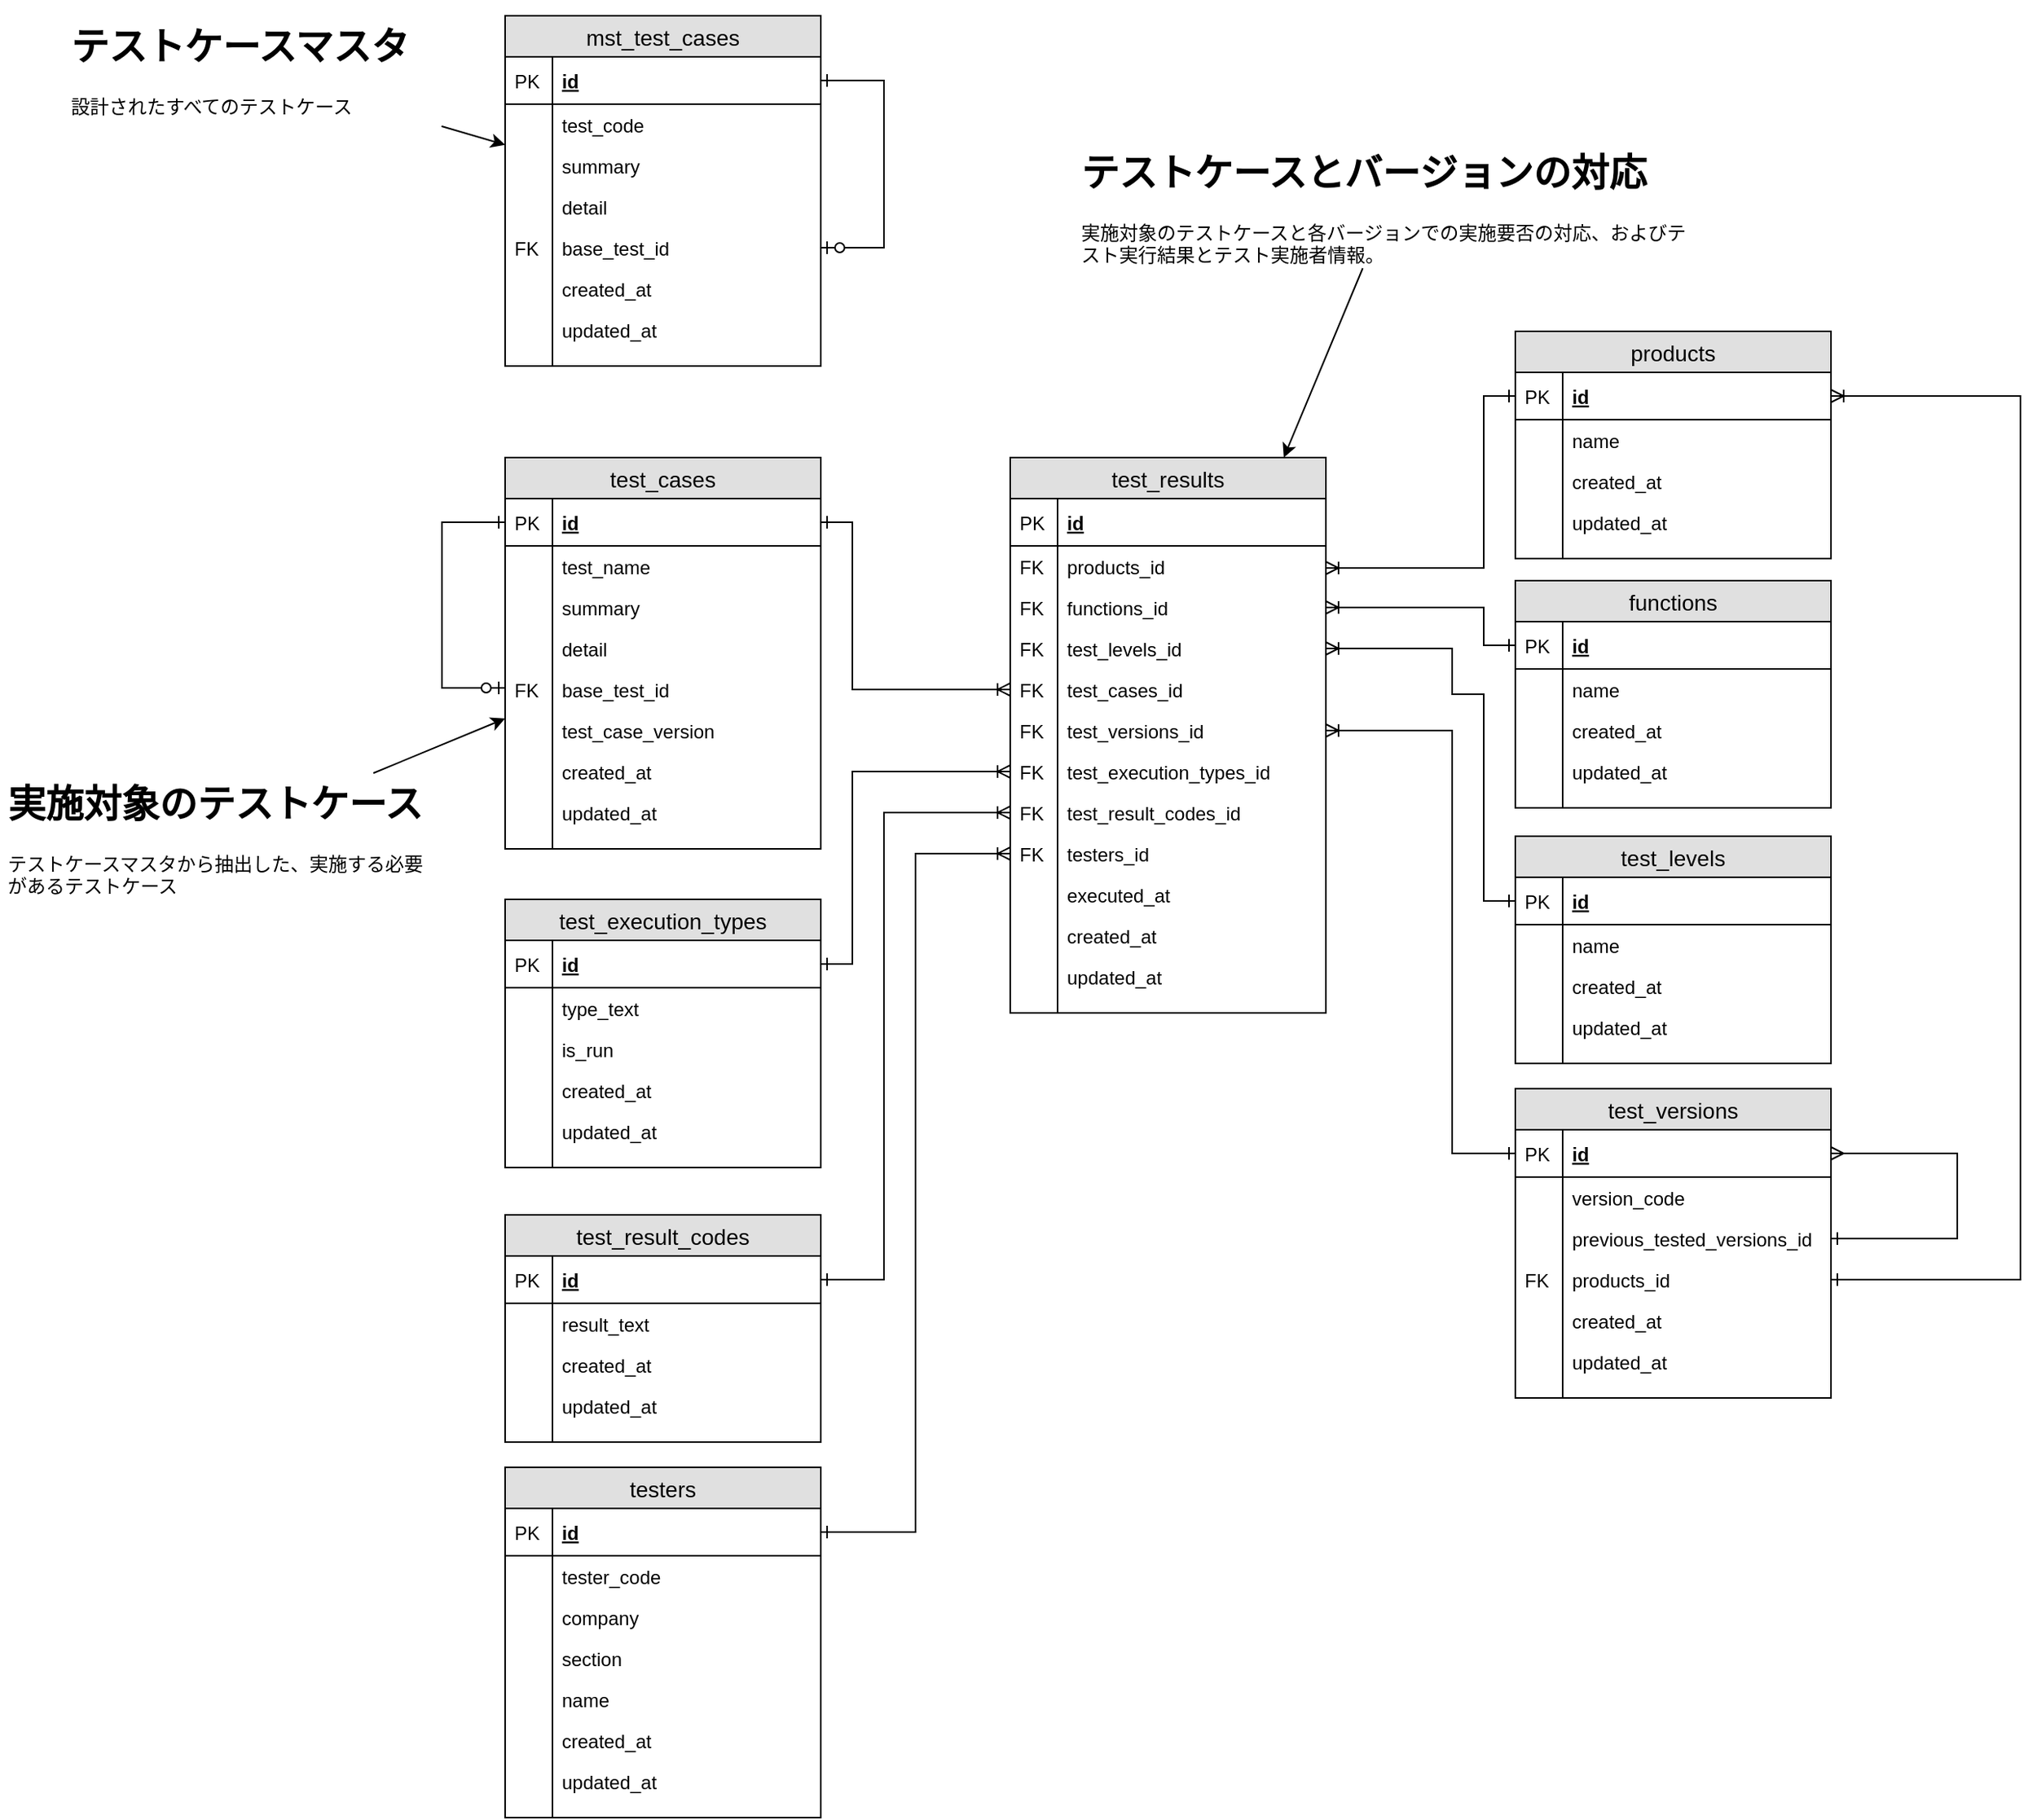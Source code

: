 <mxfile version="12.4.2" type="device" pages="1"><diagram id="Tn9LvKQLTGP7W38rquJ3" name="ER"><mxGraphModel dx="1861" dy="1672" grid="1" gridSize="10" guides="1" tooltips="1" connect="1" arrows="1" fold="1" page="1" pageScale="1" pageWidth="827" pageHeight="1169" math="0" shadow="0"><root><mxCell id="DCc8vasPYDpwD81sYx-4-0"/><mxCell id="DCc8vasPYDpwD81sYx-4-1" parent="DCc8vasPYDpwD81sYx-4-0"/><mxCell id="8KHEmbB0k-3kHAaIdTVF-0" value="test_versions" style="swimlane;fontStyle=0;childLayout=stackLayout;horizontal=1;startSize=26;fillColor=#e0e0e0;horizontalStack=0;resizeParent=1;resizeParentMax=0;resizeLast=0;collapsible=1;marginBottom=0;swimlaneFillColor=#ffffff;align=center;fontSize=14;" parent="DCc8vasPYDpwD81sYx-4-1" vertex="1"><mxGeometry x="720" y="720" width="200" height="196" as="geometry"/></mxCell><mxCell id="8KHEmbB0k-3kHAaIdTVF-1" value="id" style="shape=partialRectangle;top=0;left=0;right=0;bottom=1;align=left;verticalAlign=middle;fillColor=none;spacingLeft=34;spacingRight=4;overflow=hidden;rotatable=0;points=[[0,0.5],[1,0.5]];portConstraint=eastwest;dropTarget=0;fontStyle=5;fontSize=12;" parent="8KHEmbB0k-3kHAaIdTVF-0" vertex="1"><mxGeometry y="26" width="200" height="30" as="geometry"/></mxCell><mxCell id="8KHEmbB0k-3kHAaIdTVF-2" value="PK" style="shape=partialRectangle;top=0;left=0;bottom=0;fillColor=none;align=left;verticalAlign=middle;spacingLeft=4;spacingRight=4;overflow=hidden;rotatable=0;points=[];portConstraint=eastwest;part=1;fontSize=12;" parent="8KHEmbB0k-3kHAaIdTVF-1" vertex="1" connectable="0"><mxGeometry width="30" height="30" as="geometry"/></mxCell><mxCell id="8KHEmbB0k-3kHAaIdTVF-3" value="version_code" style="shape=partialRectangle;top=0;left=0;right=0;bottom=0;align=left;verticalAlign=top;fillColor=none;spacingLeft=34;spacingRight=4;overflow=hidden;rotatable=0;points=[[0,0.5],[1,0.5]];portConstraint=eastwest;dropTarget=0;fontSize=12;" parent="8KHEmbB0k-3kHAaIdTVF-0" vertex="1"><mxGeometry y="56" width="200" height="26" as="geometry"/></mxCell><mxCell id="8KHEmbB0k-3kHAaIdTVF-4" value="" style="shape=partialRectangle;top=0;left=0;bottom=0;fillColor=none;align=left;verticalAlign=top;spacingLeft=4;spacingRight=4;overflow=hidden;rotatable=0;points=[];portConstraint=eastwest;part=1;fontSize=12;" parent="8KHEmbB0k-3kHAaIdTVF-3" vertex="1" connectable="0"><mxGeometry width="30" height="26" as="geometry"/></mxCell><mxCell id="TIAow0RXTnU_IcUW2jlX-0" style="edgeStyle=orthogonalEdgeStyle;rounded=0;orthogonalLoop=1;jettySize=auto;html=1;endArrow=ERmany;endFill=0;startArrow=ERone;startFill=0;" parent="8KHEmbB0k-3kHAaIdTVF-0" source="8KHEmbB0k-3kHAaIdTVF-5" target="8KHEmbB0k-3kHAaIdTVF-1" edge="1"><mxGeometry relative="1" as="geometry"><Array as="points"><mxPoint x="280" y="95"/><mxPoint x="280" y="41"/></Array></mxGeometry></mxCell><mxCell id="8KHEmbB0k-3kHAaIdTVF-5" value="previous_tested_versions_id" style="shape=partialRectangle;top=0;left=0;right=0;bottom=0;align=left;verticalAlign=top;fillColor=none;spacingLeft=34;spacingRight=4;overflow=hidden;rotatable=0;points=[[0,0.5],[1,0.5]];portConstraint=eastwest;dropTarget=0;fontSize=12;" parent="8KHEmbB0k-3kHAaIdTVF-0" vertex="1"><mxGeometry y="82" width="200" height="26" as="geometry"/></mxCell><mxCell id="8KHEmbB0k-3kHAaIdTVF-6" value="" style="shape=partialRectangle;top=0;left=0;bottom=0;fillColor=none;align=left;verticalAlign=top;spacingLeft=4;spacingRight=4;overflow=hidden;rotatable=0;points=[];portConstraint=eastwest;part=1;fontSize=12;" parent="8KHEmbB0k-3kHAaIdTVF-5" vertex="1" connectable="0"><mxGeometry width="30" height="26" as="geometry"/></mxCell><mxCell id="SVMZPz8cQvt9sDzaM2E6-0" value="products_id" style="shape=partialRectangle;top=0;left=0;right=0;bottom=0;align=left;verticalAlign=top;fillColor=none;spacingLeft=34;spacingRight=4;overflow=hidden;rotatable=0;points=[[0,0.5],[1,0.5]];portConstraint=eastwest;dropTarget=0;fontSize=12;" parent="8KHEmbB0k-3kHAaIdTVF-0" vertex="1"><mxGeometry y="108" width="200" height="26" as="geometry"/></mxCell><mxCell id="SVMZPz8cQvt9sDzaM2E6-1" value="FK" style="shape=partialRectangle;top=0;left=0;bottom=0;fillColor=none;align=left;verticalAlign=top;spacingLeft=4;spacingRight=4;overflow=hidden;rotatable=0;points=[];portConstraint=eastwest;part=1;fontSize=12;" parent="SVMZPz8cQvt9sDzaM2E6-0" vertex="1" connectable="0"><mxGeometry width="30" height="26" as="geometry"/></mxCell><mxCell id="8KHEmbB0k-3kHAaIdTVF-7" value="created_at" style="shape=partialRectangle;top=0;left=0;right=0;bottom=0;align=left;verticalAlign=top;fillColor=none;spacingLeft=34;spacingRight=4;overflow=hidden;rotatable=0;points=[[0,0.5],[1,0.5]];portConstraint=eastwest;dropTarget=0;fontSize=12;" parent="8KHEmbB0k-3kHAaIdTVF-0" vertex="1"><mxGeometry y="134" width="200" height="26" as="geometry"/></mxCell><mxCell id="8KHEmbB0k-3kHAaIdTVF-8" value="" style="shape=partialRectangle;top=0;left=0;bottom=0;fillColor=none;align=left;verticalAlign=top;spacingLeft=4;spacingRight=4;overflow=hidden;rotatable=0;points=[];portConstraint=eastwest;part=1;fontSize=12;" parent="8KHEmbB0k-3kHAaIdTVF-7" vertex="1" connectable="0"><mxGeometry width="30" height="26" as="geometry"/></mxCell><mxCell id="8KHEmbB0k-3kHAaIdTVF-9" value="updated_at" style="shape=partialRectangle;top=0;left=0;right=0;bottom=0;align=left;verticalAlign=top;fillColor=none;spacingLeft=34;spacingRight=4;overflow=hidden;rotatable=0;points=[[0,0.5],[1,0.5]];portConstraint=eastwest;dropTarget=0;fontSize=12;" parent="8KHEmbB0k-3kHAaIdTVF-0" vertex="1"><mxGeometry y="160" width="200" height="26" as="geometry"/></mxCell><mxCell id="8KHEmbB0k-3kHAaIdTVF-10" value="" style="shape=partialRectangle;top=0;left=0;bottom=0;fillColor=none;align=left;verticalAlign=top;spacingLeft=4;spacingRight=4;overflow=hidden;rotatable=0;points=[];portConstraint=eastwest;part=1;fontSize=12;" parent="8KHEmbB0k-3kHAaIdTVF-9" vertex="1" connectable="0"><mxGeometry width="30" height="26" as="geometry"/></mxCell><mxCell id="8KHEmbB0k-3kHAaIdTVF-11" value="" style="shape=partialRectangle;top=0;left=0;right=0;bottom=0;align=left;verticalAlign=top;fillColor=none;spacingLeft=34;spacingRight=4;overflow=hidden;rotatable=0;points=[[0,0.5],[1,0.5]];portConstraint=eastwest;dropTarget=0;fontSize=12;" parent="8KHEmbB0k-3kHAaIdTVF-0" vertex="1"><mxGeometry y="186" width="200" height="10" as="geometry"/></mxCell><mxCell id="8KHEmbB0k-3kHAaIdTVF-12" value="" style="shape=partialRectangle;top=0;left=0;bottom=0;fillColor=none;align=left;verticalAlign=top;spacingLeft=4;spacingRight=4;overflow=hidden;rotatable=0;points=[];portConstraint=eastwest;part=1;fontSize=12;" parent="8KHEmbB0k-3kHAaIdTVF-11" vertex="1" connectable="0"><mxGeometry width="30" height="10" as="geometry"/></mxCell><mxCell id="8KHEmbB0k-3kHAaIdTVF-13" value="mst_test_cases" style="swimlane;fontStyle=0;childLayout=stackLayout;horizontal=1;startSize=26;fillColor=#e0e0e0;horizontalStack=0;resizeParent=1;resizeParentMax=0;resizeLast=0;collapsible=1;marginBottom=0;swimlaneFillColor=#ffffff;align=center;fontSize=14;" parent="DCc8vasPYDpwD81sYx-4-1" vertex="1"><mxGeometry x="80" y="40" width="200" height="222" as="geometry"/></mxCell><mxCell id="8KHEmbB0k-3kHAaIdTVF-14" value="id" style="shape=partialRectangle;top=0;left=0;right=0;bottom=1;align=left;verticalAlign=middle;fillColor=none;spacingLeft=34;spacingRight=4;overflow=hidden;rotatable=0;points=[[0,0.5],[1,0.5]];portConstraint=eastwest;dropTarget=0;fontStyle=5;fontSize=12;" parent="8KHEmbB0k-3kHAaIdTVF-13" vertex="1"><mxGeometry y="26" width="200" height="30" as="geometry"/></mxCell><mxCell id="8KHEmbB0k-3kHAaIdTVF-15" value="PK" style="shape=partialRectangle;top=0;left=0;bottom=0;fillColor=none;align=left;verticalAlign=middle;spacingLeft=4;spacingRight=4;overflow=hidden;rotatable=0;points=[];portConstraint=eastwest;part=1;fontSize=12;" parent="8KHEmbB0k-3kHAaIdTVF-14" vertex="1" connectable="0"><mxGeometry width="30" height="30" as="geometry"/></mxCell><mxCell id="8KHEmbB0k-3kHAaIdTVF-16" value="test_code" style="shape=partialRectangle;top=0;left=0;right=0;bottom=0;align=left;verticalAlign=top;fillColor=none;spacingLeft=34;spacingRight=4;overflow=hidden;rotatable=0;points=[[0,0.5],[1,0.5]];portConstraint=eastwest;dropTarget=0;fontSize=12;" parent="8KHEmbB0k-3kHAaIdTVF-13" vertex="1"><mxGeometry y="56" width="200" height="26" as="geometry"/></mxCell><mxCell id="8KHEmbB0k-3kHAaIdTVF-17" value="" style="shape=partialRectangle;top=0;left=0;bottom=0;fillColor=none;align=left;verticalAlign=top;spacingLeft=4;spacingRight=4;overflow=hidden;rotatable=0;points=[];portConstraint=eastwest;part=1;fontSize=12;" parent="8KHEmbB0k-3kHAaIdTVF-16" vertex="1" connectable="0"><mxGeometry width="30" height="26" as="geometry"/></mxCell><mxCell id="8KHEmbB0k-3kHAaIdTVF-18" value="summary" style="shape=partialRectangle;top=0;left=0;right=0;bottom=0;align=left;verticalAlign=top;fillColor=none;spacingLeft=34;spacingRight=4;overflow=hidden;rotatable=0;points=[[0,0.5],[1,0.5]];portConstraint=eastwest;dropTarget=0;fontSize=12;" parent="8KHEmbB0k-3kHAaIdTVF-13" vertex="1"><mxGeometry y="82" width="200" height="26" as="geometry"/></mxCell><mxCell id="8KHEmbB0k-3kHAaIdTVF-19" value="" style="shape=partialRectangle;top=0;left=0;bottom=0;fillColor=none;align=left;verticalAlign=top;spacingLeft=4;spacingRight=4;overflow=hidden;rotatable=0;points=[];portConstraint=eastwest;part=1;fontSize=12;" parent="8KHEmbB0k-3kHAaIdTVF-18" vertex="1" connectable="0"><mxGeometry width="30" height="26" as="geometry"/></mxCell><mxCell id="8KHEmbB0k-3kHAaIdTVF-20" value="detail" style="shape=partialRectangle;top=0;left=0;right=0;bottom=0;align=left;verticalAlign=top;fillColor=none;spacingLeft=34;spacingRight=4;overflow=hidden;rotatable=0;points=[[0,0.5],[1,0.5]];portConstraint=eastwest;dropTarget=0;fontSize=12;" parent="8KHEmbB0k-3kHAaIdTVF-13" vertex="1"><mxGeometry y="108" width="200" height="26" as="geometry"/></mxCell><mxCell id="8KHEmbB0k-3kHAaIdTVF-21" value="" style="shape=partialRectangle;top=0;left=0;bottom=0;fillColor=none;align=left;verticalAlign=top;spacingLeft=4;spacingRight=4;overflow=hidden;rotatable=0;points=[];portConstraint=eastwest;part=1;fontSize=12;" parent="8KHEmbB0k-3kHAaIdTVF-20" vertex="1" connectable="0"><mxGeometry width="30" height="26" as="geometry"/></mxCell><mxCell id="8KHEmbB0k-3kHAaIdTVF-22" style="edgeStyle=orthogonalEdgeStyle;rounded=0;orthogonalLoop=1;jettySize=auto;html=1;endArrow=ERone;endFill=0;startArrow=ERzeroToOne;startFill=1;" parent="8KHEmbB0k-3kHAaIdTVF-13" source="8KHEmbB0k-3kHAaIdTVF-23" target="8KHEmbB0k-3kHAaIdTVF-14" edge="1"><mxGeometry relative="1" as="geometry"><Array as="points"><mxPoint x="240" y="147"/><mxPoint x="240" y="41"/></Array></mxGeometry></mxCell><mxCell id="8KHEmbB0k-3kHAaIdTVF-23" value="base_test_id" style="shape=partialRectangle;top=0;left=0;right=0;bottom=0;align=left;verticalAlign=top;fillColor=none;spacingLeft=34;spacingRight=4;overflow=hidden;rotatable=0;points=[[0,0.5],[1,0.5]];portConstraint=eastwest;dropTarget=0;fontSize=12;" parent="8KHEmbB0k-3kHAaIdTVF-13" vertex="1"><mxGeometry y="134" width="200" height="26" as="geometry"/></mxCell><mxCell id="8KHEmbB0k-3kHAaIdTVF-24" value="FK" style="shape=partialRectangle;top=0;left=0;bottom=0;fillColor=none;align=left;verticalAlign=top;spacingLeft=4;spacingRight=4;overflow=hidden;rotatable=0;points=[];portConstraint=eastwest;part=1;fontSize=12;" parent="8KHEmbB0k-3kHAaIdTVF-23" vertex="1" connectable="0"><mxGeometry width="30" height="26" as="geometry"/></mxCell><mxCell id="8KHEmbB0k-3kHAaIdTVF-25" value="created_at" style="shape=partialRectangle;top=0;left=0;right=0;bottom=0;align=left;verticalAlign=top;fillColor=none;spacingLeft=34;spacingRight=4;overflow=hidden;rotatable=0;points=[[0,0.5],[1,0.5]];portConstraint=eastwest;dropTarget=0;fontSize=12;" parent="8KHEmbB0k-3kHAaIdTVF-13" vertex="1"><mxGeometry y="160" width="200" height="26" as="geometry"/></mxCell><mxCell id="8KHEmbB0k-3kHAaIdTVF-26" value="" style="shape=partialRectangle;top=0;left=0;bottom=0;fillColor=none;align=left;verticalAlign=top;spacingLeft=4;spacingRight=4;overflow=hidden;rotatable=0;points=[];portConstraint=eastwest;part=1;fontSize=12;" parent="8KHEmbB0k-3kHAaIdTVF-25" vertex="1" connectable="0"><mxGeometry width="30" height="26" as="geometry"/></mxCell><mxCell id="8KHEmbB0k-3kHAaIdTVF-27" value="updated_at" style="shape=partialRectangle;top=0;left=0;right=0;bottom=0;align=left;verticalAlign=top;fillColor=none;spacingLeft=34;spacingRight=4;overflow=hidden;rotatable=0;points=[[0,0.5],[1,0.5]];portConstraint=eastwest;dropTarget=0;fontSize=12;" parent="8KHEmbB0k-3kHAaIdTVF-13" vertex="1"><mxGeometry y="186" width="200" height="26" as="geometry"/></mxCell><mxCell id="8KHEmbB0k-3kHAaIdTVF-28" value="" style="shape=partialRectangle;top=0;left=0;bottom=0;fillColor=none;align=left;verticalAlign=top;spacingLeft=4;spacingRight=4;overflow=hidden;rotatable=0;points=[];portConstraint=eastwest;part=1;fontSize=12;" parent="8KHEmbB0k-3kHAaIdTVF-27" vertex="1" connectable="0"><mxGeometry width="30" height="26" as="geometry"/></mxCell><mxCell id="8KHEmbB0k-3kHAaIdTVF-29" value="" style="shape=partialRectangle;top=0;left=0;right=0;bottom=0;align=left;verticalAlign=top;fillColor=none;spacingLeft=34;spacingRight=4;overflow=hidden;rotatable=0;points=[[0,0.5],[1,0.5]];portConstraint=eastwest;dropTarget=0;fontSize=12;" parent="8KHEmbB0k-3kHAaIdTVF-13" vertex="1"><mxGeometry y="212" width="200" height="10" as="geometry"/></mxCell><mxCell id="8KHEmbB0k-3kHAaIdTVF-30" value="" style="shape=partialRectangle;top=0;left=0;bottom=0;fillColor=none;align=left;verticalAlign=top;spacingLeft=4;spacingRight=4;overflow=hidden;rotatable=0;points=[];portConstraint=eastwest;part=1;fontSize=12;" parent="8KHEmbB0k-3kHAaIdTVF-29" vertex="1" connectable="0"><mxGeometry width="30" height="10" as="geometry"/></mxCell><mxCell id="8KHEmbB0k-3kHAaIdTVF-31" value="test_cases" style="swimlane;fontStyle=0;childLayout=stackLayout;horizontal=1;startSize=26;fillColor=#e0e0e0;horizontalStack=0;resizeParent=1;resizeParentMax=0;resizeLast=0;collapsible=1;marginBottom=0;swimlaneFillColor=#ffffff;align=center;fontSize=14;" parent="DCc8vasPYDpwD81sYx-4-1" vertex="1"><mxGeometry x="80" y="320" width="200" height="248" as="geometry"/></mxCell><mxCell id="8KHEmbB0k-3kHAaIdTVF-32" value="id" style="shape=partialRectangle;top=0;left=0;right=0;bottom=1;align=left;verticalAlign=middle;fillColor=none;spacingLeft=34;spacingRight=4;overflow=hidden;rotatable=0;points=[[0,0.5],[1,0.5]];portConstraint=eastwest;dropTarget=0;fontStyle=5;fontSize=12;" parent="8KHEmbB0k-3kHAaIdTVF-31" vertex="1"><mxGeometry y="26" width="200" height="30" as="geometry"/></mxCell><mxCell id="8KHEmbB0k-3kHAaIdTVF-33" value="PK" style="shape=partialRectangle;top=0;left=0;bottom=0;fillColor=none;align=left;verticalAlign=middle;spacingLeft=4;spacingRight=4;overflow=hidden;rotatable=0;points=[];portConstraint=eastwest;part=1;fontSize=12;" parent="8KHEmbB0k-3kHAaIdTVF-32" vertex="1" connectable="0"><mxGeometry width="30" height="30" as="geometry"/></mxCell><mxCell id="8KHEmbB0k-3kHAaIdTVF-34" value="test_name" style="shape=partialRectangle;top=0;left=0;right=0;bottom=0;align=left;verticalAlign=top;fillColor=none;spacingLeft=34;spacingRight=4;overflow=hidden;rotatable=0;points=[[0,0.5],[1,0.5]];portConstraint=eastwest;dropTarget=0;fontSize=12;" parent="8KHEmbB0k-3kHAaIdTVF-31" vertex="1"><mxGeometry y="56" width="200" height="26" as="geometry"/></mxCell><mxCell id="8KHEmbB0k-3kHAaIdTVF-35" value="" style="shape=partialRectangle;top=0;left=0;bottom=0;fillColor=none;align=left;verticalAlign=top;spacingLeft=4;spacingRight=4;overflow=hidden;rotatable=0;points=[];portConstraint=eastwest;part=1;fontSize=12;" parent="8KHEmbB0k-3kHAaIdTVF-34" vertex="1" connectable="0"><mxGeometry width="30" height="26" as="geometry"/></mxCell><mxCell id="8KHEmbB0k-3kHAaIdTVF-36" value="summary" style="shape=partialRectangle;top=0;left=0;right=0;bottom=0;align=left;verticalAlign=top;fillColor=none;spacingLeft=34;spacingRight=4;overflow=hidden;rotatable=0;points=[[0,0.5],[1,0.5]];portConstraint=eastwest;dropTarget=0;fontSize=12;" parent="8KHEmbB0k-3kHAaIdTVF-31" vertex="1"><mxGeometry y="82" width="200" height="26" as="geometry"/></mxCell><mxCell id="8KHEmbB0k-3kHAaIdTVF-37" value="" style="shape=partialRectangle;top=0;left=0;bottom=0;fillColor=none;align=left;verticalAlign=top;spacingLeft=4;spacingRight=4;overflow=hidden;rotatable=0;points=[];portConstraint=eastwest;part=1;fontSize=12;" parent="8KHEmbB0k-3kHAaIdTVF-36" vertex="1" connectable="0"><mxGeometry width="30" height="26" as="geometry"/></mxCell><mxCell id="8KHEmbB0k-3kHAaIdTVF-38" value="detail" style="shape=partialRectangle;top=0;left=0;right=0;bottom=0;align=left;verticalAlign=top;fillColor=none;spacingLeft=34;spacingRight=4;overflow=hidden;rotatable=0;points=[[0,0.5],[1,0.5]];portConstraint=eastwest;dropTarget=0;fontSize=12;" parent="8KHEmbB0k-3kHAaIdTVF-31" vertex="1"><mxGeometry y="108" width="200" height="26" as="geometry"/></mxCell><mxCell id="8KHEmbB0k-3kHAaIdTVF-39" value="" style="shape=partialRectangle;top=0;left=0;bottom=0;fillColor=none;align=left;verticalAlign=top;spacingLeft=4;spacingRight=4;overflow=hidden;rotatable=0;points=[];portConstraint=eastwest;part=1;fontSize=12;" parent="8KHEmbB0k-3kHAaIdTVF-38" vertex="1" connectable="0"><mxGeometry width="30" height="26" as="geometry"/></mxCell><mxCell id="8KHEmbB0k-3kHAaIdTVF-40" style="edgeStyle=orthogonalEdgeStyle;rounded=0;orthogonalLoop=1;jettySize=auto;html=1;endArrow=ERone;endFill=0;startArrow=ERzeroToOne;startFill=1;" parent="8KHEmbB0k-3kHAaIdTVF-31" source="8KHEmbB0k-3kHAaIdTVF-41" target="8KHEmbB0k-3kHAaIdTVF-32" edge="1"><mxGeometry relative="1" as="geometry"><Array as="points"><mxPoint x="-40" y="146"/><mxPoint x="-40" y="41"/></Array></mxGeometry></mxCell><mxCell id="8KHEmbB0k-3kHAaIdTVF-41" value="base_test_id" style="shape=partialRectangle;top=0;left=0;right=0;bottom=0;align=left;verticalAlign=top;fillColor=none;spacingLeft=34;spacingRight=4;overflow=hidden;rotatable=0;points=[[0,0.5],[1,0.5]];portConstraint=eastwest;dropTarget=0;fontSize=12;" parent="8KHEmbB0k-3kHAaIdTVF-31" vertex="1"><mxGeometry y="134" width="200" height="26" as="geometry"/></mxCell><mxCell id="8KHEmbB0k-3kHAaIdTVF-42" value="FK" style="shape=partialRectangle;top=0;left=0;bottom=0;fillColor=none;align=left;verticalAlign=top;spacingLeft=4;spacingRight=4;overflow=hidden;rotatable=0;points=[];portConstraint=eastwest;part=1;fontSize=12;" parent="8KHEmbB0k-3kHAaIdTVF-41" vertex="1" connectable="0"><mxGeometry width="30" height="26" as="geometry"/></mxCell><mxCell id="mhKgre4Ch-5z4p1gJdUd-0" value="test_case_version" style="shape=partialRectangle;top=0;left=0;right=0;bottom=0;align=left;verticalAlign=top;fillColor=none;spacingLeft=34;spacingRight=4;overflow=hidden;rotatable=0;points=[[0,0.5],[1,0.5]];portConstraint=eastwest;dropTarget=0;fontSize=12;" parent="8KHEmbB0k-3kHAaIdTVF-31" vertex="1"><mxGeometry y="160" width="200" height="26" as="geometry"/></mxCell><mxCell id="mhKgre4Ch-5z4p1gJdUd-1" value="" style="shape=partialRectangle;top=0;left=0;bottom=0;fillColor=none;align=left;verticalAlign=top;spacingLeft=4;spacingRight=4;overflow=hidden;rotatable=0;points=[];portConstraint=eastwest;part=1;fontSize=12;" parent="mhKgre4Ch-5z4p1gJdUd-0" vertex="1" connectable="0"><mxGeometry width="30" height="26" as="geometry"/></mxCell><mxCell id="8KHEmbB0k-3kHAaIdTVF-43" value="created_at" style="shape=partialRectangle;top=0;left=0;right=0;bottom=0;align=left;verticalAlign=top;fillColor=none;spacingLeft=34;spacingRight=4;overflow=hidden;rotatable=0;points=[[0,0.5],[1,0.5]];portConstraint=eastwest;dropTarget=0;fontSize=12;" parent="8KHEmbB0k-3kHAaIdTVF-31" vertex="1"><mxGeometry y="186" width="200" height="26" as="geometry"/></mxCell><mxCell id="8KHEmbB0k-3kHAaIdTVF-44" value="" style="shape=partialRectangle;top=0;left=0;bottom=0;fillColor=none;align=left;verticalAlign=top;spacingLeft=4;spacingRight=4;overflow=hidden;rotatable=0;points=[];portConstraint=eastwest;part=1;fontSize=12;" parent="8KHEmbB0k-3kHAaIdTVF-43" vertex="1" connectable="0"><mxGeometry width="30" height="26" as="geometry"/></mxCell><mxCell id="8KHEmbB0k-3kHAaIdTVF-45" value="updated_at" style="shape=partialRectangle;top=0;left=0;right=0;bottom=0;align=left;verticalAlign=top;fillColor=none;spacingLeft=34;spacingRight=4;overflow=hidden;rotatable=0;points=[[0,0.5],[1,0.5]];portConstraint=eastwest;dropTarget=0;fontSize=12;" parent="8KHEmbB0k-3kHAaIdTVF-31" vertex="1"><mxGeometry y="212" width="200" height="26" as="geometry"/></mxCell><mxCell id="8KHEmbB0k-3kHAaIdTVF-46" value="" style="shape=partialRectangle;top=0;left=0;bottom=0;fillColor=none;align=left;verticalAlign=top;spacingLeft=4;spacingRight=4;overflow=hidden;rotatable=0;points=[];portConstraint=eastwest;part=1;fontSize=12;" parent="8KHEmbB0k-3kHAaIdTVF-45" vertex="1" connectable="0"><mxGeometry width="30" height="26" as="geometry"/></mxCell><mxCell id="8KHEmbB0k-3kHAaIdTVF-47" value="" style="shape=partialRectangle;top=0;left=0;right=0;bottom=0;align=left;verticalAlign=top;fillColor=none;spacingLeft=34;spacingRight=4;overflow=hidden;rotatable=0;points=[[0,0.5],[1,0.5]];portConstraint=eastwest;dropTarget=0;fontSize=12;" parent="8KHEmbB0k-3kHAaIdTVF-31" vertex="1"><mxGeometry y="238" width="200" height="10" as="geometry"/></mxCell><mxCell id="8KHEmbB0k-3kHAaIdTVF-48" value="" style="shape=partialRectangle;top=0;left=0;bottom=0;fillColor=none;align=left;verticalAlign=top;spacingLeft=4;spacingRight=4;overflow=hidden;rotatable=0;points=[];portConstraint=eastwest;part=1;fontSize=12;" parent="8KHEmbB0k-3kHAaIdTVF-47" vertex="1" connectable="0"><mxGeometry width="30" height="10" as="geometry"/></mxCell><mxCell id="8KHEmbB0k-3kHAaIdTVF-49" value="test_result_codes" style="swimlane;fontStyle=0;childLayout=stackLayout;horizontal=1;startSize=26;fillColor=#e0e0e0;horizontalStack=0;resizeParent=1;resizeParentMax=0;resizeLast=0;collapsible=1;marginBottom=0;swimlaneFillColor=#ffffff;align=center;fontSize=14;" parent="DCc8vasPYDpwD81sYx-4-1" vertex="1"><mxGeometry x="80" y="800" width="200" height="144" as="geometry"/></mxCell><mxCell id="8KHEmbB0k-3kHAaIdTVF-50" value="id" style="shape=partialRectangle;top=0;left=0;right=0;bottom=1;align=left;verticalAlign=middle;fillColor=none;spacingLeft=34;spacingRight=4;overflow=hidden;rotatable=0;points=[[0,0.5],[1,0.5]];portConstraint=eastwest;dropTarget=0;fontStyle=5;fontSize=12;" parent="8KHEmbB0k-3kHAaIdTVF-49" vertex="1"><mxGeometry y="26" width="200" height="30" as="geometry"/></mxCell><mxCell id="8KHEmbB0k-3kHAaIdTVF-51" value="PK" style="shape=partialRectangle;top=0;left=0;bottom=0;fillColor=none;align=left;verticalAlign=middle;spacingLeft=4;spacingRight=4;overflow=hidden;rotatable=0;points=[];portConstraint=eastwest;part=1;fontSize=12;" parent="8KHEmbB0k-3kHAaIdTVF-50" vertex="1" connectable="0"><mxGeometry width="30" height="30" as="geometry"/></mxCell><mxCell id="8KHEmbB0k-3kHAaIdTVF-52" value="result_text" style="shape=partialRectangle;top=0;left=0;right=0;bottom=0;align=left;verticalAlign=top;fillColor=none;spacingLeft=34;spacingRight=4;overflow=hidden;rotatable=0;points=[[0,0.5],[1,0.5]];portConstraint=eastwest;dropTarget=0;fontSize=12;" parent="8KHEmbB0k-3kHAaIdTVF-49" vertex="1"><mxGeometry y="56" width="200" height="26" as="geometry"/></mxCell><mxCell id="8KHEmbB0k-3kHAaIdTVF-53" value="" style="shape=partialRectangle;top=0;left=0;bottom=0;fillColor=none;align=left;verticalAlign=top;spacingLeft=4;spacingRight=4;overflow=hidden;rotatable=0;points=[];portConstraint=eastwest;part=1;fontSize=12;" parent="8KHEmbB0k-3kHAaIdTVF-52" vertex="1" connectable="0"><mxGeometry width="30" height="26" as="geometry"/></mxCell><mxCell id="8KHEmbB0k-3kHAaIdTVF-54" value="created_at" style="shape=partialRectangle;top=0;left=0;right=0;bottom=0;align=left;verticalAlign=top;fillColor=none;spacingLeft=34;spacingRight=4;overflow=hidden;rotatable=0;points=[[0,0.5],[1,0.5]];portConstraint=eastwest;dropTarget=0;fontSize=12;" parent="8KHEmbB0k-3kHAaIdTVF-49" vertex="1"><mxGeometry y="82" width="200" height="26" as="geometry"/></mxCell><mxCell id="8KHEmbB0k-3kHAaIdTVF-55" value="" style="shape=partialRectangle;top=0;left=0;bottom=0;fillColor=none;align=left;verticalAlign=top;spacingLeft=4;spacingRight=4;overflow=hidden;rotatable=0;points=[];portConstraint=eastwest;part=1;fontSize=12;" parent="8KHEmbB0k-3kHAaIdTVF-54" vertex="1" connectable="0"><mxGeometry width="30" height="26" as="geometry"/></mxCell><mxCell id="8KHEmbB0k-3kHAaIdTVF-56" value="updated_at" style="shape=partialRectangle;top=0;left=0;right=0;bottom=0;align=left;verticalAlign=top;fillColor=none;spacingLeft=34;spacingRight=4;overflow=hidden;rotatable=0;points=[[0,0.5],[1,0.5]];portConstraint=eastwest;dropTarget=0;fontSize=12;" parent="8KHEmbB0k-3kHAaIdTVF-49" vertex="1"><mxGeometry y="108" width="200" height="26" as="geometry"/></mxCell><mxCell id="8KHEmbB0k-3kHAaIdTVF-57" value="" style="shape=partialRectangle;top=0;left=0;bottom=0;fillColor=none;align=left;verticalAlign=top;spacingLeft=4;spacingRight=4;overflow=hidden;rotatable=0;points=[];portConstraint=eastwest;part=1;fontSize=12;" parent="8KHEmbB0k-3kHAaIdTVF-56" vertex="1" connectable="0"><mxGeometry width="30" height="26" as="geometry"/></mxCell><mxCell id="8KHEmbB0k-3kHAaIdTVF-58" value="" style="shape=partialRectangle;top=0;left=0;right=0;bottom=0;align=left;verticalAlign=top;fillColor=none;spacingLeft=34;spacingRight=4;overflow=hidden;rotatable=0;points=[[0,0.5],[1,0.5]];portConstraint=eastwest;dropTarget=0;fontSize=12;" parent="8KHEmbB0k-3kHAaIdTVF-49" vertex="1"><mxGeometry y="134" width="200" height="10" as="geometry"/></mxCell><mxCell id="8KHEmbB0k-3kHAaIdTVF-59" value="" style="shape=partialRectangle;top=0;left=0;bottom=0;fillColor=none;align=left;verticalAlign=top;spacingLeft=4;spacingRight=4;overflow=hidden;rotatable=0;points=[];portConstraint=eastwest;part=1;fontSize=12;" parent="8KHEmbB0k-3kHAaIdTVF-58" vertex="1" connectable="0"><mxGeometry width="30" height="10" as="geometry"/></mxCell><mxCell id="8KHEmbB0k-3kHAaIdTVF-60" value="testers" style="swimlane;fontStyle=0;childLayout=stackLayout;horizontal=1;startSize=26;fillColor=#e0e0e0;horizontalStack=0;resizeParent=1;resizeParentMax=0;resizeLast=0;collapsible=1;marginBottom=0;swimlaneFillColor=#ffffff;align=center;fontSize=14;" parent="DCc8vasPYDpwD81sYx-4-1" vertex="1"><mxGeometry x="80" y="960" width="200" height="222" as="geometry"/></mxCell><mxCell id="8KHEmbB0k-3kHAaIdTVF-61" value="id" style="shape=partialRectangle;top=0;left=0;right=0;bottom=1;align=left;verticalAlign=middle;fillColor=none;spacingLeft=34;spacingRight=4;overflow=hidden;rotatable=0;points=[[0,0.5],[1,0.5]];portConstraint=eastwest;dropTarget=0;fontStyle=5;fontSize=12;" parent="8KHEmbB0k-3kHAaIdTVF-60" vertex="1"><mxGeometry y="26" width="200" height="30" as="geometry"/></mxCell><mxCell id="8KHEmbB0k-3kHAaIdTVF-62" value="PK" style="shape=partialRectangle;top=0;left=0;bottom=0;fillColor=none;align=left;verticalAlign=middle;spacingLeft=4;spacingRight=4;overflow=hidden;rotatable=0;points=[];portConstraint=eastwest;part=1;fontSize=12;" parent="8KHEmbB0k-3kHAaIdTVF-61" vertex="1" connectable="0"><mxGeometry width="30" height="30" as="geometry"/></mxCell><mxCell id="8KHEmbB0k-3kHAaIdTVF-63" value="tester_code" style="shape=partialRectangle;top=0;left=0;right=0;bottom=0;align=left;verticalAlign=top;fillColor=none;spacingLeft=34;spacingRight=4;overflow=hidden;rotatable=0;points=[[0,0.5],[1,0.5]];portConstraint=eastwest;dropTarget=0;fontSize=12;" parent="8KHEmbB0k-3kHAaIdTVF-60" vertex="1"><mxGeometry y="56" width="200" height="26" as="geometry"/></mxCell><mxCell id="8KHEmbB0k-3kHAaIdTVF-64" value="" style="shape=partialRectangle;top=0;left=0;bottom=0;fillColor=none;align=left;verticalAlign=top;spacingLeft=4;spacingRight=4;overflow=hidden;rotatable=0;points=[];portConstraint=eastwest;part=1;fontSize=12;" parent="8KHEmbB0k-3kHAaIdTVF-63" vertex="1" connectable="0"><mxGeometry width="30" height="26" as="geometry"/></mxCell><mxCell id="8KHEmbB0k-3kHAaIdTVF-65" value="company" style="shape=partialRectangle;top=0;left=0;right=0;bottom=0;align=left;verticalAlign=top;fillColor=none;spacingLeft=34;spacingRight=4;overflow=hidden;rotatable=0;points=[[0,0.5],[1,0.5]];portConstraint=eastwest;dropTarget=0;fontSize=12;" parent="8KHEmbB0k-3kHAaIdTVF-60" vertex="1"><mxGeometry y="82" width="200" height="26" as="geometry"/></mxCell><mxCell id="8KHEmbB0k-3kHAaIdTVF-66" value="" style="shape=partialRectangle;top=0;left=0;bottom=0;fillColor=none;align=left;verticalAlign=top;spacingLeft=4;spacingRight=4;overflow=hidden;rotatable=0;points=[];portConstraint=eastwest;part=1;fontSize=12;" parent="8KHEmbB0k-3kHAaIdTVF-65" vertex="1" connectable="0"><mxGeometry width="30" height="26" as="geometry"/></mxCell><mxCell id="8KHEmbB0k-3kHAaIdTVF-67" value="section" style="shape=partialRectangle;top=0;left=0;right=0;bottom=0;align=left;verticalAlign=top;fillColor=none;spacingLeft=34;spacingRight=4;overflow=hidden;rotatable=0;points=[[0,0.5],[1,0.5]];portConstraint=eastwest;dropTarget=0;fontSize=12;" parent="8KHEmbB0k-3kHAaIdTVF-60" vertex="1"><mxGeometry y="108" width="200" height="26" as="geometry"/></mxCell><mxCell id="8KHEmbB0k-3kHAaIdTVF-68" value="" style="shape=partialRectangle;top=0;left=0;bottom=0;fillColor=none;align=left;verticalAlign=top;spacingLeft=4;spacingRight=4;overflow=hidden;rotatable=0;points=[];portConstraint=eastwest;part=1;fontSize=12;" parent="8KHEmbB0k-3kHAaIdTVF-67" vertex="1" connectable="0"><mxGeometry width="30" height="26" as="geometry"/></mxCell><mxCell id="8KHEmbB0k-3kHAaIdTVF-69" value="name" style="shape=partialRectangle;top=0;left=0;right=0;bottom=0;align=left;verticalAlign=top;fillColor=none;spacingLeft=34;spacingRight=4;overflow=hidden;rotatable=0;points=[[0,0.5],[1,0.5]];portConstraint=eastwest;dropTarget=0;fontSize=12;" parent="8KHEmbB0k-3kHAaIdTVF-60" vertex="1"><mxGeometry y="134" width="200" height="26" as="geometry"/></mxCell><mxCell id="8KHEmbB0k-3kHAaIdTVF-70" value="" style="shape=partialRectangle;top=0;left=0;bottom=0;fillColor=none;align=left;verticalAlign=top;spacingLeft=4;spacingRight=4;overflow=hidden;rotatable=0;points=[];portConstraint=eastwest;part=1;fontSize=12;" parent="8KHEmbB0k-3kHAaIdTVF-69" vertex="1" connectable="0"><mxGeometry width="30" height="26" as="geometry"/></mxCell><mxCell id="8KHEmbB0k-3kHAaIdTVF-71" value="created_at" style="shape=partialRectangle;top=0;left=0;right=0;bottom=0;align=left;verticalAlign=top;fillColor=none;spacingLeft=34;spacingRight=4;overflow=hidden;rotatable=0;points=[[0,0.5],[1,0.5]];portConstraint=eastwest;dropTarget=0;fontSize=12;" parent="8KHEmbB0k-3kHAaIdTVF-60" vertex="1"><mxGeometry y="160" width="200" height="26" as="geometry"/></mxCell><mxCell id="8KHEmbB0k-3kHAaIdTVF-72" value="" style="shape=partialRectangle;top=0;left=0;bottom=0;fillColor=none;align=left;verticalAlign=top;spacingLeft=4;spacingRight=4;overflow=hidden;rotatable=0;points=[];portConstraint=eastwest;part=1;fontSize=12;" parent="8KHEmbB0k-3kHAaIdTVF-71" vertex="1" connectable="0"><mxGeometry width="30" height="26" as="geometry"/></mxCell><mxCell id="8KHEmbB0k-3kHAaIdTVF-73" value="updated_at" style="shape=partialRectangle;top=0;left=0;right=0;bottom=0;align=left;verticalAlign=top;fillColor=none;spacingLeft=34;spacingRight=4;overflow=hidden;rotatable=0;points=[[0,0.5],[1,0.5]];portConstraint=eastwest;dropTarget=0;fontSize=12;" parent="8KHEmbB0k-3kHAaIdTVF-60" vertex="1"><mxGeometry y="186" width="200" height="26" as="geometry"/></mxCell><mxCell id="8KHEmbB0k-3kHAaIdTVF-74" value="" style="shape=partialRectangle;top=0;left=0;bottom=0;fillColor=none;align=left;verticalAlign=top;spacingLeft=4;spacingRight=4;overflow=hidden;rotatable=0;points=[];portConstraint=eastwest;part=1;fontSize=12;" parent="8KHEmbB0k-3kHAaIdTVF-73" vertex="1" connectable="0"><mxGeometry width="30" height="26" as="geometry"/></mxCell><mxCell id="8KHEmbB0k-3kHAaIdTVF-75" value="" style="shape=partialRectangle;top=0;left=0;right=0;bottom=0;align=left;verticalAlign=top;fillColor=none;spacingLeft=34;spacingRight=4;overflow=hidden;rotatable=0;points=[[0,0.5],[1,0.5]];portConstraint=eastwest;dropTarget=0;fontSize=12;" parent="8KHEmbB0k-3kHAaIdTVF-60" vertex="1"><mxGeometry y="212" width="200" height="10" as="geometry"/></mxCell><mxCell id="8KHEmbB0k-3kHAaIdTVF-76" value="" style="shape=partialRectangle;top=0;left=0;bottom=0;fillColor=none;align=left;verticalAlign=top;spacingLeft=4;spacingRight=4;overflow=hidden;rotatable=0;points=[];portConstraint=eastwest;part=1;fontSize=12;" parent="8KHEmbB0k-3kHAaIdTVF-75" vertex="1" connectable="0"><mxGeometry width="30" height="10" as="geometry"/></mxCell><mxCell id="8KHEmbB0k-3kHAaIdTVF-77" value="test_results" style="swimlane;fontStyle=0;childLayout=stackLayout;horizontal=1;startSize=26;fillColor=#e0e0e0;horizontalStack=0;resizeParent=1;resizeParentMax=0;resizeLast=0;collapsible=1;marginBottom=0;swimlaneFillColor=#ffffff;align=center;fontSize=14;" parent="DCc8vasPYDpwD81sYx-4-1" vertex="1"><mxGeometry x="400" y="320" width="200" height="352" as="geometry"/></mxCell><mxCell id="8KHEmbB0k-3kHAaIdTVF-78" value="id" style="shape=partialRectangle;top=0;left=0;right=0;bottom=1;align=left;verticalAlign=middle;fillColor=none;spacingLeft=34;spacingRight=4;overflow=hidden;rotatable=0;points=[[0,0.5],[1,0.5]];portConstraint=eastwest;dropTarget=0;fontStyle=5;fontSize=12;" parent="8KHEmbB0k-3kHAaIdTVF-77" vertex="1"><mxGeometry y="26" width="200" height="30" as="geometry"/></mxCell><mxCell id="8KHEmbB0k-3kHAaIdTVF-79" value="PK" style="shape=partialRectangle;top=0;left=0;bottom=0;fillColor=none;align=left;verticalAlign=middle;spacingLeft=4;spacingRight=4;overflow=hidden;rotatable=0;points=[];portConstraint=eastwest;part=1;fontSize=12;" parent="8KHEmbB0k-3kHAaIdTVF-78" vertex="1" connectable="0"><mxGeometry width="30" height="30" as="geometry"/></mxCell><mxCell id="wqDhzM3Nq8FzYc0aNaZS-11" value="products_id" style="shape=partialRectangle;top=0;left=0;right=0;bottom=0;align=left;verticalAlign=top;fillColor=none;spacingLeft=34;spacingRight=4;overflow=hidden;rotatable=0;points=[[0,0.5],[1,0.5]];portConstraint=eastwest;dropTarget=0;fontSize=12;" parent="8KHEmbB0k-3kHAaIdTVF-77" vertex="1"><mxGeometry y="56" width="200" height="26" as="geometry"/></mxCell><mxCell id="wqDhzM3Nq8FzYc0aNaZS-12" value="FK" style="shape=partialRectangle;top=0;left=0;bottom=0;fillColor=none;align=left;verticalAlign=top;spacingLeft=4;spacingRight=4;overflow=hidden;rotatable=0;points=[];portConstraint=eastwest;part=1;fontSize=12;" parent="wqDhzM3Nq8FzYc0aNaZS-11" vertex="1" connectable="0"><mxGeometry width="30" height="26" as="geometry"/></mxCell><mxCell id="wqDhzM3Nq8FzYc0aNaZS-13" value="functions_id" style="shape=partialRectangle;top=0;left=0;right=0;bottom=0;align=left;verticalAlign=top;fillColor=none;spacingLeft=34;spacingRight=4;overflow=hidden;rotatable=0;points=[[0,0.5],[1,0.5]];portConstraint=eastwest;dropTarget=0;fontSize=12;" parent="8KHEmbB0k-3kHAaIdTVF-77" vertex="1"><mxGeometry y="82" width="200" height="26" as="geometry"/></mxCell><mxCell id="wqDhzM3Nq8FzYc0aNaZS-14" value="FK" style="shape=partialRectangle;top=0;left=0;bottom=0;fillColor=none;align=left;verticalAlign=top;spacingLeft=4;spacingRight=4;overflow=hidden;rotatable=0;points=[];portConstraint=eastwest;part=1;fontSize=12;" parent="wqDhzM3Nq8FzYc0aNaZS-13" vertex="1" connectable="0"><mxGeometry width="30" height="26" as="geometry"/></mxCell><mxCell id="wqDhzM3Nq8FzYc0aNaZS-15" value="test_levels_id" style="shape=partialRectangle;top=0;left=0;right=0;bottom=0;align=left;verticalAlign=top;fillColor=none;spacingLeft=34;spacingRight=4;overflow=hidden;rotatable=0;points=[[0,0.5],[1,0.5]];portConstraint=eastwest;dropTarget=0;fontSize=12;" parent="8KHEmbB0k-3kHAaIdTVF-77" vertex="1"><mxGeometry y="108" width="200" height="26" as="geometry"/></mxCell><mxCell id="wqDhzM3Nq8FzYc0aNaZS-16" value="FK" style="shape=partialRectangle;top=0;left=0;bottom=0;fillColor=none;align=left;verticalAlign=top;spacingLeft=4;spacingRight=4;overflow=hidden;rotatable=0;points=[];portConstraint=eastwest;part=1;fontSize=12;" parent="wqDhzM3Nq8FzYc0aNaZS-15" vertex="1" connectable="0"><mxGeometry width="30" height="26" as="geometry"/></mxCell><mxCell id="8KHEmbB0k-3kHAaIdTVF-80" value="test_cases_id" style="shape=partialRectangle;top=0;left=0;right=0;bottom=0;align=left;verticalAlign=top;fillColor=none;spacingLeft=34;spacingRight=4;overflow=hidden;rotatable=0;points=[[0,0.5],[1,0.5]];portConstraint=eastwest;dropTarget=0;fontSize=12;" parent="8KHEmbB0k-3kHAaIdTVF-77" vertex="1"><mxGeometry y="134" width="200" height="26" as="geometry"/></mxCell><mxCell id="8KHEmbB0k-3kHAaIdTVF-81" value="FK" style="shape=partialRectangle;top=0;left=0;bottom=0;fillColor=none;align=left;verticalAlign=top;spacingLeft=4;spacingRight=4;overflow=hidden;rotatable=0;points=[];portConstraint=eastwest;part=1;fontSize=12;" parent="8KHEmbB0k-3kHAaIdTVF-80" vertex="1" connectable="0"><mxGeometry width="30" height="26" as="geometry"/></mxCell><mxCell id="8KHEmbB0k-3kHAaIdTVF-82" value="test_versions_id" style="shape=partialRectangle;top=0;left=0;right=0;bottom=0;align=left;verticalAlign=top;fillColor=none;spacingLeft=34;spacingRight=4;overflow=hidden;rotatable=0;points=[[0,0.5],[1,0.5]];portConstraint=eastwest;dropTarget=0;fontSize=12;" parent="8KHEmbB0k-3kHAaIdTVF-77" vertex="1"><mxGeometry y="160" width="200" height="26" as="geometry"/></mxCell><mxCell id="8KHEmbB0k-3kHAaIdTVF-83" value="FK" style="shape=partialRectangle;top=0;left=0;bottom=0;fillColor=none;align=left;verticalAlign=top;spacingLeft=4;spacingRight=4;overflow=hidden;rotatable=0;points=[];portConstraint=eastwest;part=1;fontSize=12;" parent="8KHEmbB0k-3kHAaIdTVF-82" vertex="1" connectable="0"><mxGeometry width="30" height="26" as="geometry"/></mxCell><mxCell id="8KHEmbB0k-3kHAaIdTVF-84" value="test_execution_types_id" style="shape=partialRectangle;top=0;left=0;right=0;bottom=0;align=left;verticalAlign=top;fillColor=none;spacingLeft=34;spacingRight=4;overflow=hidden;rotatable=0;points=[[0,0.5],[1,0.5]];portConstraint=eastwest;dropTarget=0;fontSize=12;" parent="8KHEmbB0k-3kHAaIdTVF-77" vertex="1"><mxGeometry y="186" width="200" height="26" as="geometry"/></mxCell><mxCell id="8KHEmbB0k-3kHAaIdTVF-85" value="FK" style="shape=partialRectangle;top=0;left=0;bottom=0;fillColor=none;align=left;verticalAlign=top;spacingLeft=4;spacingRight=4;overflow=hidden;rotatable=0;points=[];portConstraint=eastwest;part=1;fontSize=12;" parent="8KHEmbB0k-3kHAaIdTVF-84" vertex="1" connectable="0"><mxGeometry width="30" height="26" as="geometry"/></mxCell><mxCell id="8KHEmbB0k-3kHAaIdTVF-86" value="test_result_codes_id" style="shape=partialRectangle;top=0;left=0;right=0;bottom=0;align=left;verticalAlign=top;fillColor=none;spacingLeft=34;spacingRight=4;overflow=hidden;rotatable=0;points=[[0,0.5],[1,0.5]];portConstraint=eastwest;dropTarget=0;fontSize=12;" parent="8KHEmbB0k-3kHAaIdTVF-77" vertex="1"><mxGeometry y="212" width="200" height="26" as="geometry"/></mxCell><mxCell id="8KHEmbB0k-3kHAaIdTVF-87" value="FK" style="shape=partialRectangle;top=0;left=0;bottom=0;fillColor=none;align=left;verticalAlign=top;spacingLeft=4;spacingRight=4;overflow=hidden;rotatable=0;points=[];portConstraint=eastwest;part=1;fontSize=12;" parent="8KHEmbB0k-3kHAaIdTVF-86" vertex="1" connectable="0"><mxGeometry width="30" height="26" as="geometry"/></mxCell><mxCell id="8KHEmbB0k-3kHAaIdTVF-88" value="testers_id" style="shape=partialRectangle;top=0;left=0;right=0;bottom=0;align=left;verticalAlign=top;fillColor=none;spacingLeft=34;spacingRight=4;overflow=hidden;rotatable=0;points=[[0,0.5],[1,0.5]];portConstraint=eastwest;dropTarget=0;fontSize=12;" parent="8KHEmbB0k-3kHAaIdTVF-77" vertex="1"><mxGeometry y="238" width="200" height="26" as="geometry"/></mxCell><mxCell id="8KHEmbB0k-3kHAaIdTVF-89" value="FK" style="shape=partialRectangle;top=0;left=0;bottom=0;fillColor=none;align=left;verticalAlign=top;spacingLeft=4;spacingRight=4;overflow=hidden;rotatable=0;points=[];portConstraint=eastwest;part=1;fontSize=12;" parent="8KHEmbB0k-3kHAaIdTVF-88" vertex="1" connectable="0"><mxGeometry width="30" height="26" as="geometry"/></mxCell><mxCell id="cnSEsSgg50s-3s5i4HUG-0" value="executed_at" style="shape=partialRectangle;top=0;left=0;right=0;bottom=0;align=left;verticalAlign=top;fillColor=none;spacingLeft=34;spacingRight=4;overflow=hidden;rotatable=0;points=[[0,0.5],[1,0.5]];portConstraint=eastwest;dropTarget=0;fontSize=12;" vertex="1" parent="8KHEmbB0k-3kHAaIdTVF-77"><mxGeometry y="264" width="200" height="26" as="geometry"/></mxCell><mxCell id="cnSEsSgg50s-3s5i4HUG-1" value="" style="shape=partialRectangle;top=0;left=0;bottom=0;fillColor=none;align=left;verticalAlign=top;spacingLeft=4;spacingRight=4;overflow=hidden;rotatable=0;points=[];portConstraint=eastwest;part=1;fontSize=12;" vertex="1" connectable="0" parent="cnSEsSgg50s-3s5i4HUG-0"><mxGeometry width="30" height="26" as="geometry"/></mxCell><mxCell id="8KHEmbB0k-3kHAaIdTVF-90" value="created_at" style="shape=partialRectangle;top=0;left=0;right=0;bottom=0;align=left;verticalAlign=top;fillColor=none;spacingLeft=34;spacingRight=4;overflow=hidden;rotatable=0;points=[[0,0.5],[1,0.5]];portConstraint=eastwest;dropTarget=0;fontSize=12;" parent="8KHEmbB0k-3kHAaIdTVF-77" vertex="1"><mxGeometry y="290" width="200" height="26" as="geometry"/></mxCell><mxCell id="8KHEmbB0k-3kHAaIdTVF-91" value="" style="shape=partialRectangle;top=0;left=0;bottom=0;fillColor=none;align=left;verticalAlign=top;spacingLeft=4;spacingRight=4;overflow=hidden;rotatable=0;points=[];portConstraint=eastwest;part=1;fontSize=12;" parent="8KHEmbB0k-3kHAaIdTVF-90" vertex="1" connectable="0"><mxGeometry width="30" height="26" as="geometry"/></mxCell><mxCell id="8KHEmbB0k-3kHAaIdTVF-92" value="updated_at" style="shape=partialRectangle;top=0;left=0;right=0;bottom=0;align=left;verticalAlign=top;fillColor=none;spacingLeft=34;spacingRight=4;overflow=hidden;rotatable=0;points=[[0,0.5],[1,0.5]];portConstraint=eastwest;dropTarget=0;fontSize=12;" parent="8KHEmbB0k-3kHAaIdTVF-77" vertex="1"><mxGeometry y="316" width="200" height="26" as="geometry"/></mxCell><mxCell id="8KHEmbB0k-3kHAaIdTVF-93" value="" style="shape=partialRectangle;top=0;left=0;bottom=0;fillColor=none;align=left;verticalAlign=top;spacingLeft=4;spacingRight=4;overflow=hidden;rotatable=0;points=[];portConstraint=eastwest;part=1;fontSize=12;" parent="8KHEmbB0k-3kHAaIdTVF-92" vertex="1" connectable="0"><mxGeometry width="30" height="26" as="geometry"/></mxCell><mxCell id="8KHEmbB0k-3kHAaIdTVF-94" value="" style="shape=partialRectangle;top=0;left=0;right=0;bottom=0;align=left;verticalAlign=top;fillColor=none;spacingLeft=34;spacingRight=4;overflow=hidden;rotatable=0;points=[[0,0.5],[1,0.5]];portConstraint=eastwest;dropTarget=0;fontSize=12;" parent="8KHEmbB0k-3kHAaIdTVF-77" vertex="1"><mxGeometry y="342" width="200" height="10" as="geometry"/></mxCell><mxCell id="8KHEmbB0k-3kHAaIdTVF-95" value="" style="shape=partialRectangle;top=0;left=0;bottom=0;fillColor=none;align=left;verticalAlign=top;spacingLeft=4;spacingRight=4;overflow=hidden;rotatable=0;points=[];portConstraint=eastwest;part=1;fontSize=12;" parent="8KHEmbB0k-3kHAaIdTVF-94" vertex="1" connectable="0"><mxGeometry width="30" height="10" as="geometry"/></mxCell><mxCell id="8KHEmbB0k-3kHAaIdTVF-96" style="edgeStyle=orthogonalEdgeStyle;rounded=0;orthogonalLoop=1;jettySize=auto;html=1;startArrow=ERone;startFill=0;endArrow=ERoneToMany;endFill=0;" parent="DCc8vasPYDpwD81sYx-4-1" source="8KHEmbB0k-3kHAaIdTVF-50" target="8KHEmbB0k-3kHAaIdTVF-86" edge="1"><mxGeometry relative="1" as="geometry"><Array as="points"><mxPoint x="320" y="841"/><mxPoint x="320" y="545"/></Array></mxGeometry></mxCell><mxCell id="8KHEmbB0k-3kHAaIdTVF-97" style="edgeStyle=orthogonalEdgeStyle;rounded=0;orthogonalLoop=1;jettySize=auto;html=1;endArrow=ERoneToMany;endFill=0;startArrow=ERone;startFill=0;" parent="DCc8vasPYDpwD81sYx-4-1" source="8KHEmbB0k-3kHAaIdTVF-61" target="8KHEmbB0k-3kHAaIdTVF-88" edge="1"><mxGeometry relative="1" as="geometry"><Array as="points"><mxPoint x="340" y="1001"/><mxPoint x="340" y="571"/></Array></mxGeometry></mxCell><mxCell id="8KHEmbB0k-3kHAaIdTVF-98" style="edgeStyle=orthogonalEdgeStyle;rounded=0;orthogonalLoop=1;jettySize=auto;html=1;startArrow=ERone;startFill=0;endArrow=ERoneToMany;endFill=0;" parent="DCc8vasPYDpwD81sYx-4-1" source="8KHEmbB0k-3kHAaIdTVF-32" target="8KHEmbB0k-3kHAaIdTVF-80" edge="1"><mxGeometry relative="1" as="geometry"><Array as="points"><mxPoint x="300" y="361"/><mxPoint x="300" y="467"/></Array></mxGeometry></mxCell><mxCell id="8KHEmbB0k-3kHAaIdTVF-99" style="edgeStyle=orthogonalEdgeStyle;rounded=0;orthogonalLoop=1;jettySize=auto;html=1;startArrow=ERone;startFill=0;endArrow=ERoneToMany;endFill=0;" parent="DCc8vasPYDpwD81sYx-4-1" source="8KHEmbB0k-3kHAaIdTVF-1" target="8KHEmbB0k-3kHAaIdTVF-82" edge="1"><mxGeometry relative="1" as="geometry"><Array as="points"><mxPoint x="680" y="761"/><mxPoint x="680" y="493"/></Array></mxGeometry></mxCell><mxCell id="8KHEmbB0k-3kHAaIdTVF-100" style="edgeStyle=orthogonalEdgeStyle;rounded=0;orthogonalLoop=1;jettySize=auto;html=1;startArrow=ERone;startFill=0;endArrow=ERoneToMany;endFill=0;" parent="DCc8vasPYDpwD81sYx-4-1" source="8KHEmbB0k-3kHAaIdTVF-102" target="8KHEmbB0k-3kHAaIdTVF-84" edge="1"><mxGeometry relative="1" as="geometry"><Array as="points"><mxPoint x="300" y="641"/><mxPoint x="300" y="519"/></Array><mxPoint x="320" y="750" as="sourcePoint"/></mxGeometry></mxCell><mxCell id="8KHEmbB0k-3kHAaIdTVF-101" value="test_execution_types" style="swimlane;fontStyle=0;childLayout=stackLayout;horizontal=1;startSize=26;fillColor=#e0e0e0;horizontalStack=0;resizeParent=1;resizeParentMax=0;resizeLast=0;collapsible=1;marginBottom=0;swimlaneFillColor=#ffffff;align=center;fontSize=14;" parent="DCc8vasPYDpwD81sYx-4-1" vertex="1"><mxGeometry x="80" y="600" width="200" height="170" as="geometry"/></mxCell><mxCell id="8KHEmbB0k-3kHAaIdTVF-102" value="id" style="shape=partialRectangle;top=0;left=0;right=0;bottom=1;align=left;verticalAlign=middle;fillColor=none;spacingLeft=34;spacingRight=4;overflow=hidden;rotatable=0;points=[[0,0.5],[1,0.5]];portConstraint=eastwest;dropTarget=0;fontStyle=5;fontSize=12;" parent="8KHEmbB0k-3kHAaIdTVF-101" vertex="1"><mxGeometry y="26" width="200" height="30" as="geometry"/></mxCell><mxCell id="8KHEmbB0k-3kHAaIdTVF-103" value="PK" style="shape=partialRectangle;top=0;left=0;bottom=0;fillColor=none;align=left;verticalAlign=middle;spacingLeft=4;spacingRight=4;overflow=hidden;rotatable=0;points=[];portConstraint=eastwest;part=1;fontSize=12;" parent="8KHEmbB0k-3kHAaIdTVF-102" vertex="1" connectable="0"><mxGeometry width="30" height="30" as="geometry"/></mxCell><mxCell id="8KHEmbB0k-3kHAaIdTVF-104" value="type_text" style="shape=partialRectangle;top=0;left=0;right=0;bottom=0;align=left;verticalAlign=top;fillColor=none;spacingLeft=34;spacingRight=4;overflow=hidden;rotatable=0;points=[[0,0.5],[1,0.5]];portConstraint=eastwest;dropTarget=0;fontSize=12;" parent="8KHEmbB0k-3kHAaIdTVF-101" vertex="1"><mxGeometry y="56" width="200" height="26" as="geometry"/></mxCell><mxCell id="8KHEmbB0k-3kHAaIdTVF-105" value="" style="shape=partialRectangle;top=0;left=0;bottom=0;fillColor=none;align=left;verticalAlign=top;spacingLeft=4;spacingRight=4;overflow=hidden;rotatable=0;points=[];portConstraint=eastwest;part=1;fontSize=12;" parent="8KHEmbB0k-3kHAaIdTVF-104" vertex="1" connectable="0"><mxGeometry width="30" height="26" as="geometry"/></mxCell><mxCell id="SVMZPz8cQvt9sDzaM2E6-3" value="is_run" style="shape=partialRectangle;top=0;left=0;right=0;bottom=0;align=left;verticalAlign=top;fillColor=none;spacingLeft=34;spacingRight=4;overflow=hidden;rotatable=0;points=[[0,0.5],[1,0.5]];portConstraint=eastwest;dropTarget=0;fontSize=12;" parent="8KHEmbB0k-3kHAaIdTVF-101" vertex="1"><mxGeometry y="82" width="200" height="26" as="geometry"/></mxCell><mxCell id="SVMZPz8cQvt9sDzaM2E6-4" value="" style="shape=partialRectangle;top=0;left=0;bottom=0;fillColor=none;align=left;verticalAlign=top;spacingLeft=4;spacingRight=4;overflow=hidden;rotatable=0;points=[];portConstraint=eastwest;part=1;fontSize=12;" parent="SVMZPz8cQvt9sDzaM2E6-3" vertex="1" connectable="0"><mxGeometry width="30" height="26" as="geometry"/></mxCell><mxCell id="8KHEmbB0k-3kHAaIdTVF-106" value="created_at" style="shape=partialRectangle;top=0;left=0;right=0;bottom=0;align=left;verticalAlign=top;fillColor=none;spacingLeft=34;spacingRight=4;overflow=hidden;rotatable=0;points=[[0,0.5],[1,0.5]];portConstraint=eastwest;dropTarget=0;fontSize=12;" parent="8KHEmbB0k-3kHAaIdTVF-101" vertex="1"><mxGeometry y="108" width="200" height="26" as="geometry"/></mxCell><mxCell id="8KHEmbB0k-3kHAaIdTVF-107" value="" style="shape=partialRectangle;top=0;left=0;bottom=0;fillColor=none;align=left;verticalAlign=top;spacingLeft=4;spacingRight=4;overflow=hidden;rotatable=0;points=[];portConstraint=eastwest;part=1;fontSize=12;" parent="8KHEmbB0k-3kHAaIdTVF-106" vertex="1" connectable="0"><mxGeometry width="30" height="26" as="geometry"/></mxCell><mxCell id="8KHEmbB0k-3kHAaIdTVF-108" value="updated_at" style="shape=partialRectangle;top=0;left=0;right=0;bottom=0;align=left;verticalAlign=top;fillColor=none;spacingLeft=34;spacingRight=4;overflow=hidden;rotatable=0;points=[[0,0.5],[1,0.5]];portConstraint=eastwest;dropTarget=0;fontSize=12;" parent="8KHEmbB0k-3kHAaIdTVF-101" vertex="1"><mxGeometry y="134" width="200" height="26" as="geometry"/></mxCell><mxCell id="8KHEmbB0k-3kHAaIdTVF-109" value="" style="shape=partialRectangle;top=0;left=0;bottom=0;fillColor=none;align=left;verticalAlign=top;spacingLeft=4;spacingRight=4;overflow=hidden;rotatable=0;points=[];portConstraint=eastwest;part=1;fontSize=12;" parent="8KHEmbB0k-3kHAaIdTVF-108" vertex="1" connectable="0"><mxGeometry width="30" height="26" as="geometry"/></mxCell><mxCell id="8KHEmbB0k-3kHAaIdTVF-110" value="" style="shape=partialRectangle;top=0;left=0;right=0;bottom=0;align=left;verticalAlign=top;fillColor=none;spacingLeft=34;spacingRight=4;overflow=hidden;rotatable=0;points=[[0,0.5],[1,0.5]];portConstraint=eastwest;dropTarget=0;fontSize=12;" parent="8KHEmbB0k-3kHAaIdTVF-101" vertex="1"><mxGeometry y="160" width="200" height="10" as="geometry"/></mxCell><mxCell id="8KHEmbB0k-3kHAaIdTVF-111" value="" style="shape=partialRectangle;top=0;left=0;bottom=0;fillColor=none;align=left;verticalAlign=top;spacingLeft=4;spacingRight=4;overflow=hidden;rotatable=0;points=[];portConstraint=eastwest;part=1;fontSize=12;" parent="8KHEmbB0k-3kHAaIdTVF-110" vertex="1" connectable="0"><mxGeometry width="30" height="10" as="geometry"/></mxCell><mxCell id="8KHEmbB0k-3kHAaIdTVF-112" style="rounded=0;orthogonalLoop=1;jettySize=auto;html=1;" parent="DCc8vasPYDpwD81sYx-4-1" source="8KHEmbB0k-3kHAaIdTVF-113" target="8KHEmbB0k-3kHAaIdTVF-13" edge="1"><mxGeometry relative="1" as="geometry"/></mxCell><mxCell id="8KHEmbB0k-3kHAaIdTVF-113" value="&lt;h1&gt;テストケースマスタ&lt;/h1&gt;&lt;p&gt;設計されたすべてのテストケース&lt;/p&gt;" style="text;html=1;strokeColor=none;fillColor=none;spacing=5;spacingTop=-20;whiteSpace=wrap;overflow=hidden;rounded=0;" parent="DCc8vasPYDpwD81sYx-4-1" vertex="1"><mxGeometry x="-200" y="40" width="240" height="70" as="geometry"/></mxCell><mxCell id="8KHEmbB0k-3kHAaIdTVF-114" style="edgeStyle=none;rounded=0;orthogonalLoop=1;jettySize=auto;html=1;" parent="DCc8vasPYDpwD81sYx-4-1" source="8KHEmbB0k-3kHAaIdTVF-115" target="8KHEmbB0k-3kHAaIdTVF-31" edge="1"><mxGeometry relative="1" as="geometry"/></mxCell><mxCell id="8KHEmbB0k-3kHAaIdTVF-115" value="&lt;h1&gt;実施対象のテストケース&lt;/h1&gt;&lt;p&gt;テストケースマスタから抽出した、実施する必要があるテストケース&lt;/p&gt;" style="text;html=1;strokeColor=none;fillColor=none;spacing=5;spacingTop=-20;whiteSpace=wrap;overflow=hidden;rounded=0;" parent="DCc8vasPYDpwD81sYx-4-1" vertex="1"><mxGeometry x="-240" y="520" width="280" height="80" as="geometry"/></mxCell><mxCell id="8KHEmbB0k-3kHAaIdTVF-116" style="edgeStyle=none;rounded=0;orthogonalLoop=1;jettySize=auto;html=1;" parent="DCc8vasPYDpwD81sYx-4-1" source="8KHEmbB0k-3kHAaIdTVF-117" target="8KHEmbB0k-3kHAaIdTVF-77" edge="1"><mxGeometry relative="1" as="geometry"/></mxCell><mxCell id="8KHEmbB0k-3kHAaIdTVF-117" value="&lt;h1&gt;テストケースとバージョンの対応&lt;/h1&gt;&lt;p&gt;実施対象のテストケースと各バージョンでの実施要否の対応、およびテスト実行結果とテスト実施者情報。&lt;/p&gt;" style="text;html=1;strokeColor=none;fillColor=none;spacing=5;spacingTop=-20;whiteSpace=wrap;overflow=hidden;rounded=0;" parent="DCc8vasPYDpwD81sYx-4-1" vertex="1"><mxGeometry x="440" y="120" width="400" height="80" as="geometry"/></mxCell><mxCell id="8KHEmbB0k-3kHAaIdTVF-118" value="products" style="swimlane;fontStyle=0;childLayout=stackLayout;horizontal=1;startSize=26;fillColor=#e0e0e0;horizontalStack=0;resizeParent=1;resizeParentMax=0;resizeLast=0;collapsible=1;marginBottom=0;swimlaneFillColor=#ffffff;align=center;fontSize=14;" parent="DCc8vasPYDpwD81sYx-4-1" vertex="1"><mxGeometry x="720" y="240" width="200" height="144" as="geometry"/></mxCell><mxCell id="8KHEmbB0k-3kHAaIdTVF-119" value="id" style="shape=partialRectangle;top=0;left=0;right=0;bottom=1;align=left;verticalAlign=middle;fillColor=none;spacingLeft=34;spacingRight=4;overflow=hidden;rotatable=0;points=[[0,0.5],[1,0.5]];portConstraint=eastwest;dropTarget=0;fontStyle=5;fontSize=12;" parent="8KHEmbB0k-3kHAaIdTVF-118" vertex="1"><mxGeometry y="26" width="200" height="30" as="geometry"/></mxCell><mxCell id="8KHEmbB0k-3kHAaIdTVF-120" value="PK" style="shape=partialRectangle;top=0;left=0;bottom=0;fillColor=none;align=left;verticalAlign=middle;spacingLeft=4;spacingRight=4;overflow=hidden;rotatable=0;points=[];portConstraint=eastwest;part=1;fontSize=12;" parent="8KHEmbB0k-3kHAaIdTVF-119" vertex="1" connectable="0"><mxGeometry width="30" height="30" as="geometry"/></mxCell><mxCell id="8KHEmbB0k-3kHAaIdTVF-121" value="name" style="shape=partialRectangle;top=0;left=0;right=0;bottom=0;align=left;verticalAlign=top;fillColor=none;spacingLeft=34;spacingRight=4;overflow=hidden;rotatable=0;points=[[0,0.5],[1,0.5]];portConstraint=eastwest;dropTarget=0;fontSize=12;" parent="8KHEmbB0k-3kHAaIdTVF-118" vertex="1"><mxGeometry y="56" width="200" height="26" as="geometry"/></mxCell><mxCell id="8KHEmbB0k-3kHAaIdTVF-122" value="" style="shape=partialRectangle;top=0;left=0;bottom=0;fillColor=none;align=left;verticalAlign=top;spacingLeft=4;spacingRight=4;overflow=hidden;rotatable=0;points=[];portConstraint=eastwest;part=1;fontSize=12;" parent="8KHEmbB0k-3kHAaIdTVF-121" vertex="1" connectable="0"><mxGeometry width="30" height="26" as="geometry"/></mxCell><mxCell id="8KHEmbB0k-3kHAaIdTVF-123" value="created_at" style="shape=partialRectangle;top=0;left=0;right=0;bottom=0;align=left;verticalAlign=top;fillColor=none;spacingLeft=34;spacingRight=4;overflow=hidden;rotatable=0;points=[[0,0.5],[1,0.5]];portConstraint=eastwest;dropTarget=0;fontSize=12;" parent="8KHEmbB0k-3kHAaIdTVF-118" vertex="1"><mxGeometry y="82" width="200" height="26" as="geometry"/></mxCell><mxCell id="8KHEmbB0k-3kHAaIdTVF-124" value="" style="shape=partialRectangle;top=0;left=0;bottom=0;fillColor=none;align=left;verticalAlign=top;spacingLeft=4;spacingRight=4;overflow=hidden;rotatable=0;points=[];portConstraint=eastwest;part=1;fontSize=12;" parent="8KHEmbB0k-3kHAaIdTVF-123" vertex="1" connectable="0"><mxGeometry width="30" height="26" as="geometry"/></mxCell><mxCell id="8KHEmbB0k-3kHAaIdTVF-125" value="updated_at" style="shape=partialRectangle;top=0;left=0;right=0;bottom=0;align=left;verticalAlign=top;fillColor=none;spacingLeft=34;spacingRight=4;overflow=hidden;rotatable=0;points=[[0,0.5],[1,0.5]];portConstraint=eastwest;dropTarget=0;fontSize=12;" parent="8KHEmbB0k-3kHAaIdTVF-118" vertex="1"><mxGeometry y="108" width="200" height="26" as="geometry"/></mxCell><mxCell id="8KHEmbB0k-3kHAaIdTVF-126" value="" style="shape=partialRectangle;top=0;left=0;bottom=0;fillColor=none;align=left;verticalAlign=top;spacingLeft=4;spacingRight=4;overflow=hidden;rotatable=0;points=[];portConstraint=eastwest;part=1;fontSize=12;" parent="8KHEmbB0k-3kHAaIdTVF-125" vertex="1" connectable="0"><mxGeometry width="30" height="26" as="geometry"/></mxCell><mxCell id="8KHEmbB0k-3kHAaIdTVF-127" value="" style="shape=partialRectangle;top=0;left=0;right=0;bottom=0;align=left;verticalAlign=top;fillColor=none;spacingLeft=34;spacingRight=4;overflow=hidden;rotatable=0;points=[[0,0.5],[1,0.5]];portConstraint=eastwest;dropTarget=0;fontSize=12;" parent="8KHEmbB0k-3kHAaIdTVF-118" vertex="1"><mxGeometry y="134" width="200" height="10" as="geometry"/></mxCell><mxCell id="8KHEmbB0k-3kHAaIdTVF-128" value="" style="shape=partialRectangle;top=0;left=0;bottom=0;fillColor=none;align=left;verticalAlign=top;spacingLeft=4;spacingRight=4;overflow=hidden;rotatable=0;points=[];portConstraint=eastwest;part=1;fontSize=12;" parent="8KHEmbB0k-3kHAaIdTVF-127" vertex="1" connectable="0"><mxGeometry width="30" height="10" as="geometry"/></mxCell><mxCell id="8KHEmbB0k-3kHAaIdTVF-129" value="functions" style="swimlane;fontStyle=0;childLayout=stackLayout;horizontal=1;startSize=26;fillColor=#e0e0e0;horizontalStack=0;resizeParent=1;resizeParentMax=0;resizeLast=0;collapsible=1;marginBottom=0;swimlaneFillColor=#ffffff;align=center;fontSize=14;" parent="DCc8vasPYDpwD81sYx-4-1" vertex="1"><mxGeometry x="720" y="398" width="200" height="144" as="geometry"/></mxCell><mxCell id="8KHEmbB0k-3kHAaIdTVF-130" value="id" style="shape=partialRectangle;top=0;left=0;right=0;bottom=1;align=left;verticalAlign=middle;fillColor=none;spacingLeft=34;spacingRight=4;overflow=hidden;rotatable=0;points=[[0,0.5],[1,0.5]];portConstraint=eastwest;dropTarget=0;fontStyle=5;fontSize=12;" parent="8KHEmbB0k-3kHAaIdTVF-129" vertex="1"><mxGeometry y="26" width="200" height="30" as="geometry"/></mxCell><mxCell id="8KHEmbB0k-3kHAaIdTVF-131" value="PK" style="shape=partialRectangle;top=0;left=0;bottom=0;fillColor=none;align=left;verticalAlign=middle;spacingLeft=4;spacingRight=4;overflow=hidden;rotatable=0;points=[];portConstraint=eastwest;part=1;fontSize=12;" parent="8KHEmbB0k-3kHAaIdTVF-130" vertex="1" connectable="0"><mxGeometry width="30" height="30" as="geometry"/></mxCell><mxCell id="8KHEmbB0k-3kHAaIdTVF-132" value="name" style="shape=partialRectangle;top=0;left=0;right=0;bottom=0;align=left;verticalAlign=top;fillColor=none;spacingLeft=34;spacingRight=4;overflow=hidden;rotatable=0;points=[[0,0.5],[1,0.5]];portConstraint=eastwest;dropTarget=0;fontSize=12;" parent="8KHEmbB0k-3kHAaIdTVF-129" vertex="1"><mxGeometry y="56" width="200" height="26" as="geometry"/></mxCell><mxCell id="8KHEmbB0k-3kHAaIdTVF-133" value="" style="shape=partialRectangle;top=0;left=0;bottom=0;fillColor=none;align=left;verticalAlign=top;spacingLeft=4;spacingRight=4;overflow=hidden;rotatable=0;points=[];portConstraint=eastwest;part=1;fontSize=12;" parent="8KHEmbB0k-3kHAaIdTVF-132" vertex="1" connectable="0"><mxGeometry width="30" height="26" as="geometry"/></mxCell><mxCell id="8KHEmbB0k-3kHAaIdTVF-134" value="created_at" style="shape=partialRectangle;top=0;left=0;right=0;bottom=0;align=left;verticalAlign=top;fillColor=none;spacingLeft=34;spacingRight=4;overflow=hidden;rotatable=0;points=[[0,0.5],[1,0.5]];portConstraint=eastwest;dropTarget=0;fontSize=12;" parent="8KHEmbB0k-3kHAaIdTVF-129" vertex="1"><mxGeometry y="82" width="200" height="26" as="geometry"/></mxCell><mxCell id="8KHEmbB0k-3kHAaIdTVF-135" value="" style="shape=partialRectangle;top=0;left=0;bottom=0;fillColor=none;align=left;verticalAlign=top;spacingLeft=4;spacingRight=4;overflow=hidden;rotatable=0;points=[];portConstraint=eastwest;part=1;fontSize=12;" parent="8KHEmbB0k-3kHAaIdTVF-134" vertex="1" connectable="0"><mxGeometry width="30" height="26" as="geometry"/></mxCell><mxCell id="8KHEmbB0k-3kHAaIdTVF-136" value="updated_at" style="shape=partialRectangle;top=0;left=0;right=0;bottom=0;align=left;verticalAlign=top;fillColor=none;spacingLeft=34;spacingRight=4;overflow=hidden;rotatable=0;points=[[0,0.5],[1,0.5]];portConstraint=eastwest;dropTarget=0;fontSize=12;" parent="8KHEmbB0k-3kHAaIdTVF-129" vertex="1"><mxGeometry y="108" width="200" height="26" as="geometry"/></mxCell><mxCell id="8KHEmbB0k-3kHAaIdTVF-137" value="" style="shape=partialRectangle;top=0;left=0;bottom=0;fillColor=none;align=left;verticalAlign=top;spacingLeft=4;spacingRight=4;overflow=hidden;rotatable=0;points=[];portConstraint=eastwest;part=1;fontSize=12;" parent="8KHEmbB0k-3kHAaIdTVF-136" vertex="1" connectable="0"><mxGeometry width="30" height="26" as="geometry"/></mxCell><mxCell id="8KHEmbB0k-3kHAaIdTVF-138" value="" style="shape=partialRectangle;top=0;left=0;right=0;bottom=0;align=left;verticalAlign=top;fillColor=none;spacingLeft=34;spacingRight=4;overflow=hidden;rotatable=0;points=[[0,0.5],[1,0.5]];portConstraint=eastwest;dropTarget=0;fontSize=12;" parent="8KHEmbB0k-3kHAaIdTVF-129" vertex="1"><mxGeometry y="134" width="200" height="10" as="geometry"/></mxCell><mxCell id="8KHEmbB0k-3kHAaIdTVF-139" value="" style="shape=partialRectangle;top=0;left=0;bottom=0;fillColor=none;align=left;verticalAlign=top;spacingLeft=4;spacingRight=4;overflow=hidden;rotatable=0;points=[];portConstraint=eastwest;part=1;fontSize=12;" parent="8KHEmbB0k-3kHAaIdTVF-138" vertex="1" connectable="0"><mxGeometry width="30" height="10" as="geometry"/></mxCell><mxCell id="8KHEmbB0k-3kHAaIdTVF-140" value="test_levels" style="swimlane;fontStyle=0;childLayout=stackLayout;horizontal=1;startSize=26;fillColor=#e0e0e0;horizontalStack=0;resizeParent=1;resizeParentMax=0;resizeLast=0;collapsible=1;marginBottom=0;swimlaneFillColor=#ffffff;align=center;fontSize=14;" parent="DCc8vasPYDpwD81sYx-4-1" vertex="1"><mxGeometry x="720" y="560" width="200" height="144" as="geometry"/></mxCell><mxCell id="8KHEmbB0k-3kHAaIdTVF-141" value="id" style="shape=partialRectangle;top=0;left=0;right=0;bottom=1;align=left;verticalAlign=middle;fillColor=none;spacingLeft=34;spacingRight=4;overflow=hidden;rotatable=0;points=[[0,0.5],[1,0.5]];portConstraint=eastwest;dropTarget=0;fontStyle=5;fontSize=12;" parent="8KHEmbB0k-3kHAaIdTVF-140" vertex="1"><mxGeometry y="26" width="200" height="30" as="geometry"/></mxCell><mxCell id="8KHEmbB0k-3kHAaIdTVF-142" value="PK" style="shape=partialRectangle;top=0;left=0;bottom=0;fillColor=none;align=left;verticalAlign=middle;spacingLeft=4;spacingRight=4;overflow=hidden;rotatable=0;points=[];portConstraint=eastwest;part=1;fontSize=12;" parent="8KHEmbB0k-3kHAaIdTVF-141" vertex="1" connectable="0"><mxGeometry width="30" height="30" as="geometry"/></mxCell><mxCell id="8KHEmbB0k-3kHAaIdTVF-143" value="name" style="shape=partialRectangle;top=0;left=0;right=0;bottom=0;align=left;verticalAlign=top;fillColor=none;spacingLeft=34;spacingRight=4;overflow=hidden;rotatable=0;points=[[0,0.5],[1,0.5]];portConstraint=eastwest;dropTarget=0;fontSize=12;" parent="8KHEmbB0k-3kHAaIdTVF-140" vertex="1"><mxGeometry y="56" width="200" height="26" as="geometry"/></mxCell><mxCell id="8KHEmbB0k-3kHAaIdTVF-144" value="" style="shape=partialRectangle;top=0;left=0;bottom=0;fillColor=none;align=left;verticalAlign=top;spacingLeft=4;spacingRight=4;overflow=hidden;rotatable=0;points=[];portConstraint=eastwest;part=1;fontSize=12;" parent="8KHEmbB0k-3kHAaIdTVF-143" vertex="1" connectable="0"><mxGeometry width="30" height="26" as="geometry"/></mxCell><mxCell id="8KHEmbB0k-3kHAaIdTVF-145" value="created_at" style="shape=partialRectangle;top=0;left=0;right=0;bottom=0;align=left;verticalAlign=top;fillColor=none;spacingLeft=34;spacingRight=4;overflow=hidden;rotatable=0;points=[[0,0.5],[1,0.5]];portConstraint=eastwest;dropTarget=0;fontSize=12;" parent="8KHEmbB0k-3kHAaIdTVF-140" vertex="1"><mxGeometry y="82" width="200" height="26" as="geometry"/></mxCell><mxCell id="8KHEmbB0k-3kHAaIdTVF-146" value="" style="shape=partialRectangle;top=0;left=0;bottom=0;fillColor=none;align=left;verticalAlign=top;spacingLeft=4;spacingRight=4;overflow=hidden;rotatable=0;points=[];portConstraint=eastwest;part=1;fontSize=12;" parent="8KHEmbB0k-3kHAaIdTVF-145" vertex="1" connectable="0"><mxGeometry width="30" height="26" as="geometry"/></mxCell><mxCell id="8KHEmbB0k-3kHAaIdTVF-147" value="updated_at" style="shape=partialRectangle;top=0;left=0;right=0;bottom=0;align=left;verticalAlign=top;fillColor=none;spacingLeft=34;spacingRight=4;overflow=hidden;rotatable=0;points=[[0,0.5],[1,0.5]];portConstraint=eastwest;dropTarget=0;fontSize=12;" parent="8KHEmbB0k-3kHAaIdTVF-140" vertex="1"><mxGeometry y="108" width="200" height="26" as="geometry"/></mxCell><mxCell id="8KHEmbB0k-3kHAaIdTVF-148" value="" style="shape=partialRectangle;top=0;left=0;bottom=0;fillColor=none;align=left;verticalAlign=top;spacingLeft=4;spacingRight=4;overflow=hidden;rotatable=0;points=[];portConstraint=eastwest;part=1;fontSize=12;" parent="8KHEmbB0k-3kHAaIdTVF-147" vertex="1" connectable="0"><mxGeometry width="30" height="26" as="geometry"/></mxCell><mxCell id="8KHEmbB0k-3kHAaIdTVF-149" value="" style="shape=partialRectangle;top=0;left=0;right=0;bottom=0;align=left;verticalAlign=top;fillColor=none;spacingLeft=34;spacingRight=4;overflow=hidden;rotatable=0;points=[[0,0.5],[1,0.5]];portConstraint=eastwest;dropTarget=0;fontSize=12;" parent="8KHEmbB0k-3kHAaIdTVF-140" vertex="1"><mxGeometry y="134" width="200" height="10" as="geometry"/></mxCell><mxCell id="8KHEmbB0k-3kHAaIdTVF-150" value="" style="shape=partialRectangle;top=0;left=0;bottom=0;fillColor=none;align=left;verticalAlign=top;spacingLeft=4;spacingRight=4;overflow=hidden;rotatable=0;points=[];portConstraint=eastwest;part=1;fontSize=12;" parent="8KHEmbB0k-3kHAaIdTVF-149" vertex="1" connectable="0"><mxGeometry width="30" height="10" as="geometry"/></mxCell><mxCell id="wqDhzM3Nq8FzYc0aNaZS-17" style="edgeStyle=orthogonalEdgeStyle;rounded=0;orthogonalLoop=1;jettySize=auto;html=1;startArrow=ERone;startFill=0;endArrow=ERoneToMany;endFill=0;" parent="DCc8vasPYDpwD81sYx-4-1" source="8KHEmbB0k-3kHAaIdTVF-141" target="wqDhzM3Nq8FzYc0aNaZS-15" edge="1"><mxGeometry relative="1" as="geometry"><Array as="points"><mxPoint x="700" y="601"/><mxPoint x="700" y="470"/><mxPoint x="680" y="470"/><mxPoint x="680" y="441"/></Array><mxPoint x="540" y="700" as="sourcePoint"/></mxGeometry></mxCell><mxCell id="wqDhzM3Nq8FzYc0aNaZS-18" style="edgeStyle=orthogonalEdgeStyle;rounded=0;orthogonalLoop=1;jettySize=auto;html=1;startArrow=ERone;startFill=0;endArrow=ERoneToMany;endFill=0;" parent="DCc8vasPYDpwD81sYx-4-1" source="8KHEmbB0k-3kHAaIdTVF-130" target="wqDhzM3Nq8FzYc0aNaZS-13" edge="1"><mxGeometry relative="1" as="geometry"><Array as="points"><mxPoint x="700" y="439"/><mxPoint x="700" y="415"/></Array></mxGeometry></mxCell><mxCell id="wqDhzM3Nq8FzYc0aNaZS-19" style="edgeStyle=orthogonalEdgeStyle;rounded=0;orthogonalLoop=1;jettySize=auto;html=1;startArrow=ERone;startFill=0;endArrow=ERoneToMany;endFill=0;" parent="DCc8vasPYDpwD81sYx-4-1" source="8KHEmbB0k-3kHAaIdTVF-119" target="wqDhzM3Nq8FzYc0aNaZS-11" edge="1"><mxGeometry relative="1" as="geometry"><mxPoint x="620" y="340" as="targetPoint"/><Array as="points"><mxPoint x="700" y="281"/><mxPoint x="700" y="390"/></Array></mxGeometry></mxCell><mxCell id="SVMZPz8cQvt9sDzaM2E6-2" style="edgeStyle=orthogonalEdgeStyle;rounded=0;orthogonalLoop=1;jettySize=auto;html=1;endArrow=ERone;endFill=0;startArrow=ERoneToMany;startFill=0;" parent="DCc8vasPYDpwD81sYx-4-1" source="8KHEmbB0k-3kHAaIdTVF-119" target="SVMZPz8cQvt9sDzaM2E6-0" edge="1"><mxGeometry relative="1" as="geometry"><mxPoint x="980" y="350" as="sourcePoint"/><Array as="points"><mxPoint x="1040" y="281"/><mxPoint x="1040" y="841"/></Array></mxGeometry></mxCell></root></mxGraphModel></diagram></mxfile>